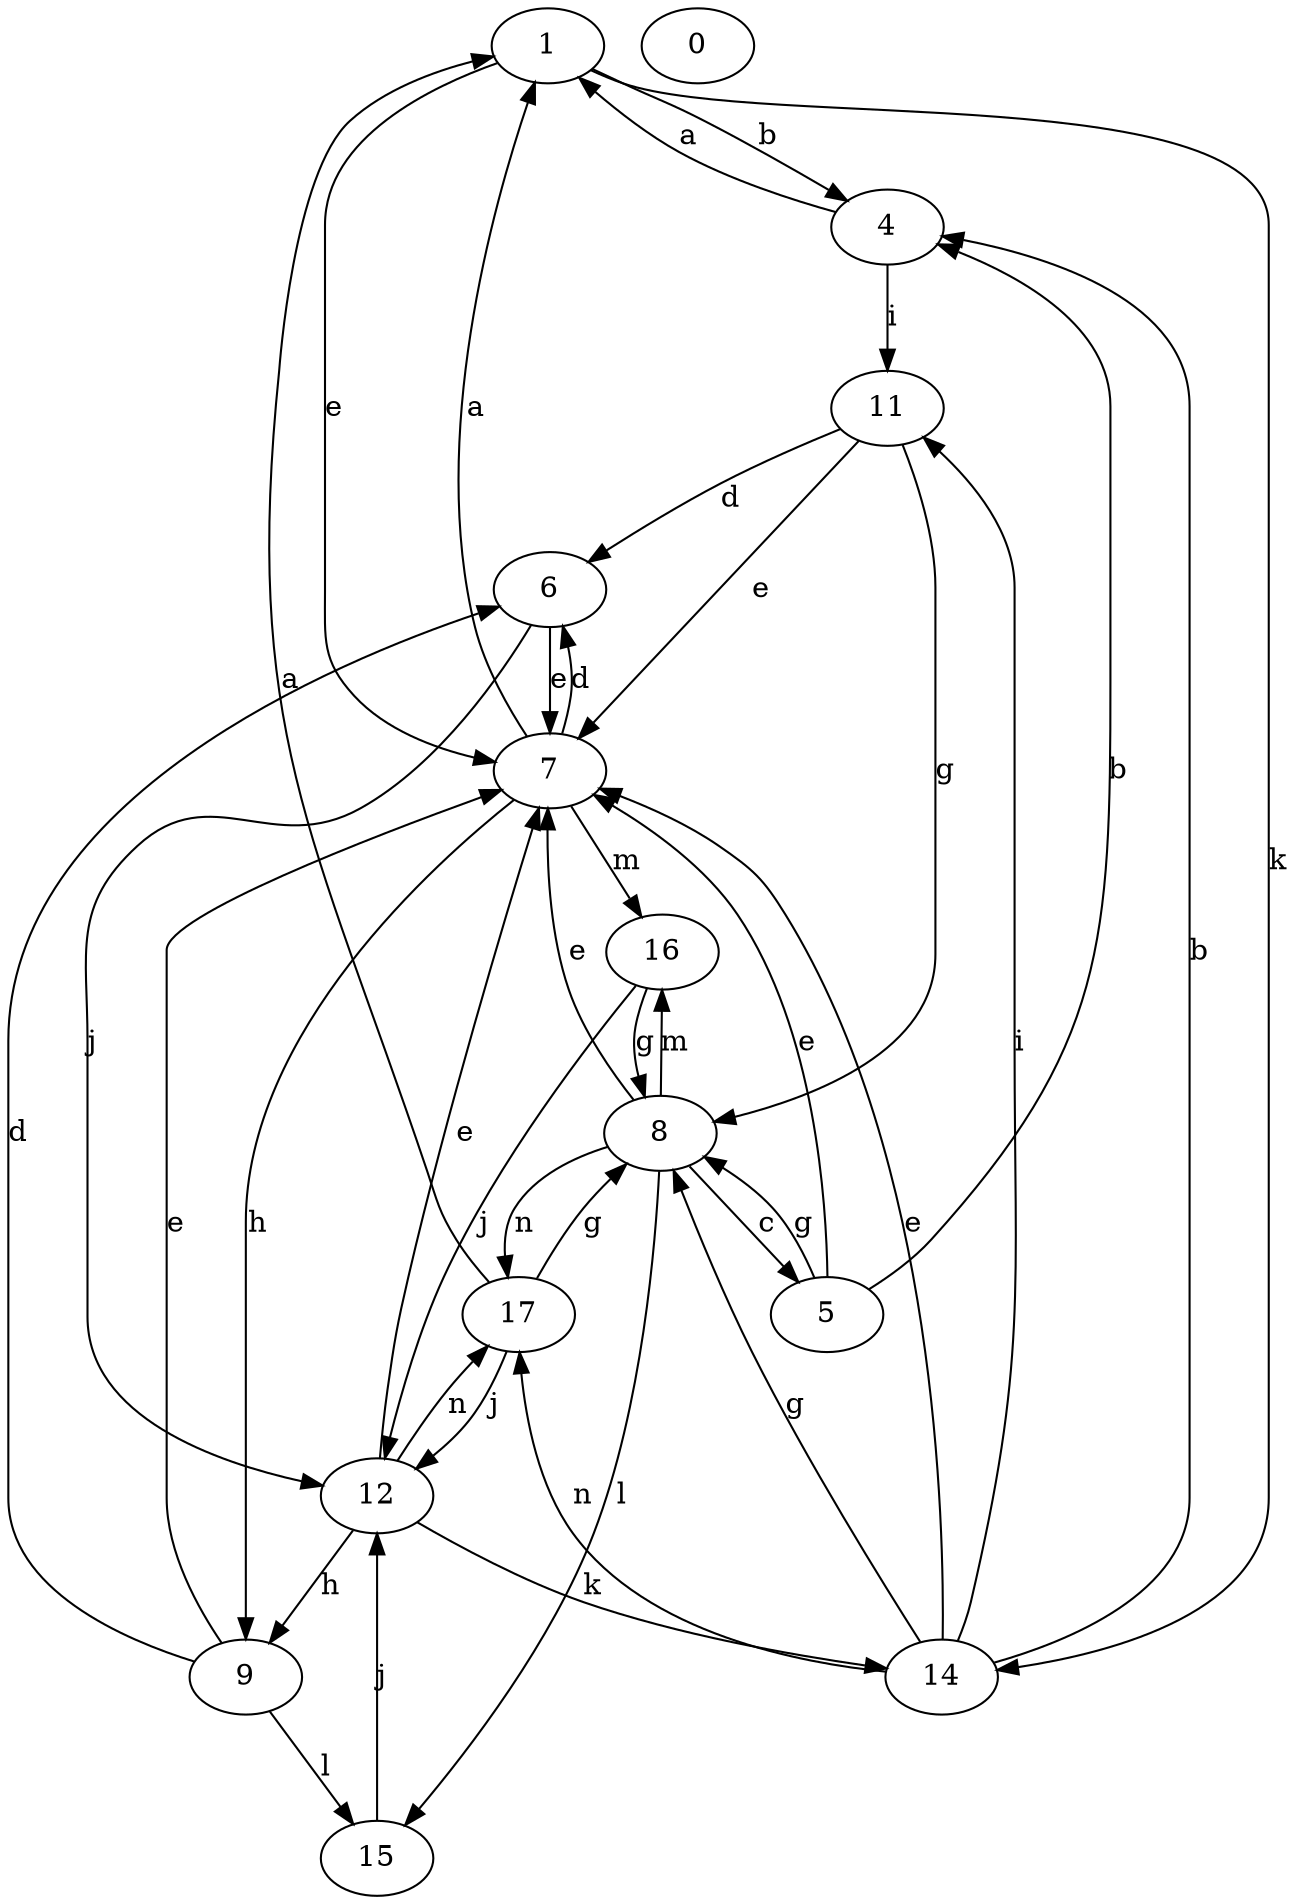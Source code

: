 strict digraph  {
1;
4;
5;
6;
7;
8;
9;
0;
11;
12;
14;
15;
16;
17;
1 -> 4  [label=b];
1 -> 7  [label=e];
1 -> 14  [label=k];
4 -> 1  [label=a];
4 -> 11  [label=i];
5 -> 4  [label=b];
5 -> 7  [label=e];
5 -> 8  [label=g];
6 -> 7  [label=e];
6 -> 12  [label=j];
7 -> 1  [label=a];
7 -> 6  [label=d];
7 -> 9  [label=h];
7 -> 16  [label=m];
8 -> 5  [label=c];
8 -> 7  [label=e];
8 -> 15  [label=l];
8 -> 16  [label=m];
8 -> 17  [label=n];
9 -> 6  [label=d];
9 -> 7  [label=e];
9 -> 15  [label=l];
11 -> 6  [label=d];
11 -> 7  [label=e];
11 -> 8  [label=g];
12 -> 7  [label=e];
12 -> 9  [label=h];
12 -> 14  [label=k];
12 -> 17  [label=n];
14 -> 4  [label=b];
14 -> 7  [label=e];
14 -> 8  [label=g];
14 -> 11  [label=i];
14 -> 17  [label=n];
15 -> 12  [label=j];
16 -> 8  [label=g];
16 -> 12  [label=j];
17 -> 1  [label=a];
17 -> 8  [label=g];
17 -> 12  [label=j];
}
